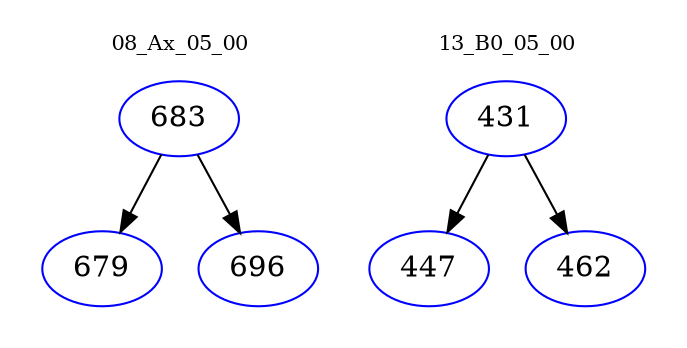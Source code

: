 digraph{
subgraph cluster_0 {
color = white
label = "08_Ax_05_00";
fontsize=10;
T0_683 [label="683", color="blue"]
T0_683 -> T0_679 [color="black"]
T0_679 [label="679", color="blue"]
T0_683 -> T0_696 [color="black"]
T0_696 [label="696", color="blue"]
}
subgraph cluster_1 {
color = white
label = "13_B0_05_00";
fontsize=10;
T1_431 [label="431", color="blue"]
T1_431 -> T1_447 [color="black"]
T1_447 [label="447", color="blue"]
T1_431 -> T1_462 [color="black"]
T1_462 [label="462", color="blue"]
}
}
